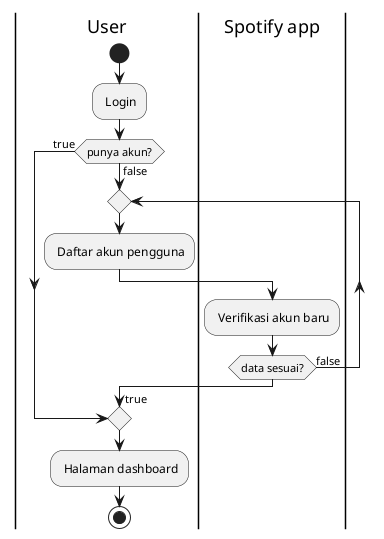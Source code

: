 @startuml

| User |
start
: Login;
if (punya akun?) then (true)
else (false)
    repeat
    : Daftar akun pengguna;
    | Spotify app |
    : Verifikasi akun baru;
    repeat while (data sesuai?) is (false)
    -> true;
endif
| User |
: Halaman dashboard;
stop

@enduml